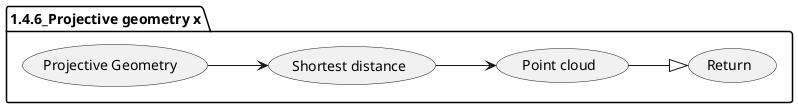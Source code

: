 @startuml
skinparam titleBorderRoundCorner 15
skinparam titleBorderThickness 2
skinparam titleBorderColor Black
skinparam titleBackgroundColor Silver-WhiteSmoke
skinparam classFontColor automatic
skinparam classHeaderBackgroundColor WhiteSmoke
skinparam monochrome true
skinparam handwritten false
/' skinparam dpi 300 '/
left to right direction
skinparam linetype polyline
/' skinparam linetype ortho '/

    package "1.4.6_Projective geometry x" {
        usecase "Projective Geometry " as projekt
        usecase "Shortest distance" as short
        usecase "Point cloud" as point
        usecase "Return" as ret
    }
    projekt --> short
    short --> point
    point --|> ret

@enduml
